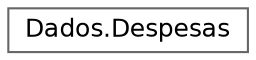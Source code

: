 digraph "Graphical Class Hierarchy"
{
 // LATEX_PDF_SIZE
  bgcolor="transparent";
  edge [fontname=Helvetica,fontsize=12,labelfontname=Helvetica,labelfontsize=10];
  node [fontname=Helvetica,fontsize=12,shape=box,height=0.2,width=0.4];
  rankdir="LR";
  Node0 [id="Node000000",label="Dados.Despesas",height=0.2,width=0.4,color="grey40", fillcolor="white", style="filled",URL="$class_dados_1_1_despesas.html",tooltip="Classe responsável por armazenar e gerenciar informações sobre despesas."];
}
